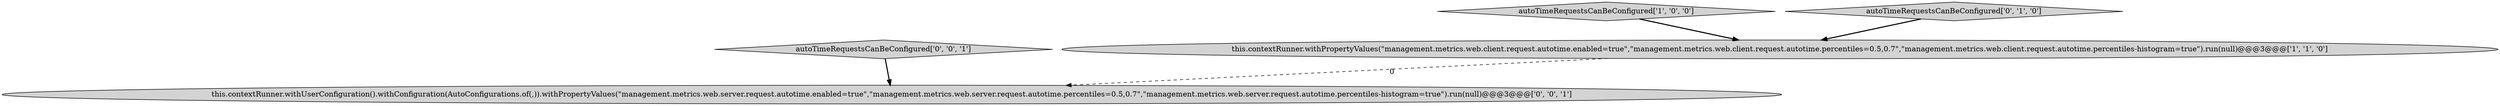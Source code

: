 digraph {
1 [style = filled, label = "this.contextRunner.withPropertyValues(\"management.metrics.web.client.request.autotime.enabled=true\",\"management.metrics.web.client.request.autotime.percentiles=0.5,0.7\",\"management.metrics.web.client.request.autotime.percentiles-histogram=true\").run(null)@@@3@@@['1', '1', '0']", fillcolor = lightgray, shape = ellipse image = "AAA0AAABBB1BBB"];
4 [style = filled, label = "this.contextRunner.withUserConfiguration().withConfiguration(AutoConfigurations.of(,)).withPropertyValues(\"management.metrics.web.server.request.autotime.enabled=true\",\"management.metrics.web.server.request.autotime.percentiles=0.5,0.7\",\"management.metrics.web.server.request.autotime.percentiles-histogram=true\").run(null)@@@3@@@['0', '0', '1']", fillcolor = lightgray, shape = ellipse image = "AAA0AAABBB3BBB"];
0 [style = filled, label = "autoTimeRequestsCanBeConfigured['1', '0', '0']", fillcolor = lightgray, shape = diamond image = "AAA0AAABBB1BBB"];
3 [style = filled, label = "autoTimeRequestsCanBeConfigured['0', '0', '1']", fillcolor = lightgray, shape = diamond image = "AAA0AAABBB3BBB"];
2 [style = filled, label = "autoTimeRequestsCanBeConfigured['0', '1', '0']", fillcolor = lightgray, shape = diamond image = "AAA0AAABBB2BBB"];
1->4 [style = dashed, label="0"];
3->4 [style = bold, label=""];
0->1 [style = bold, label=""];
2->1 [style = bold, label=""];
}
